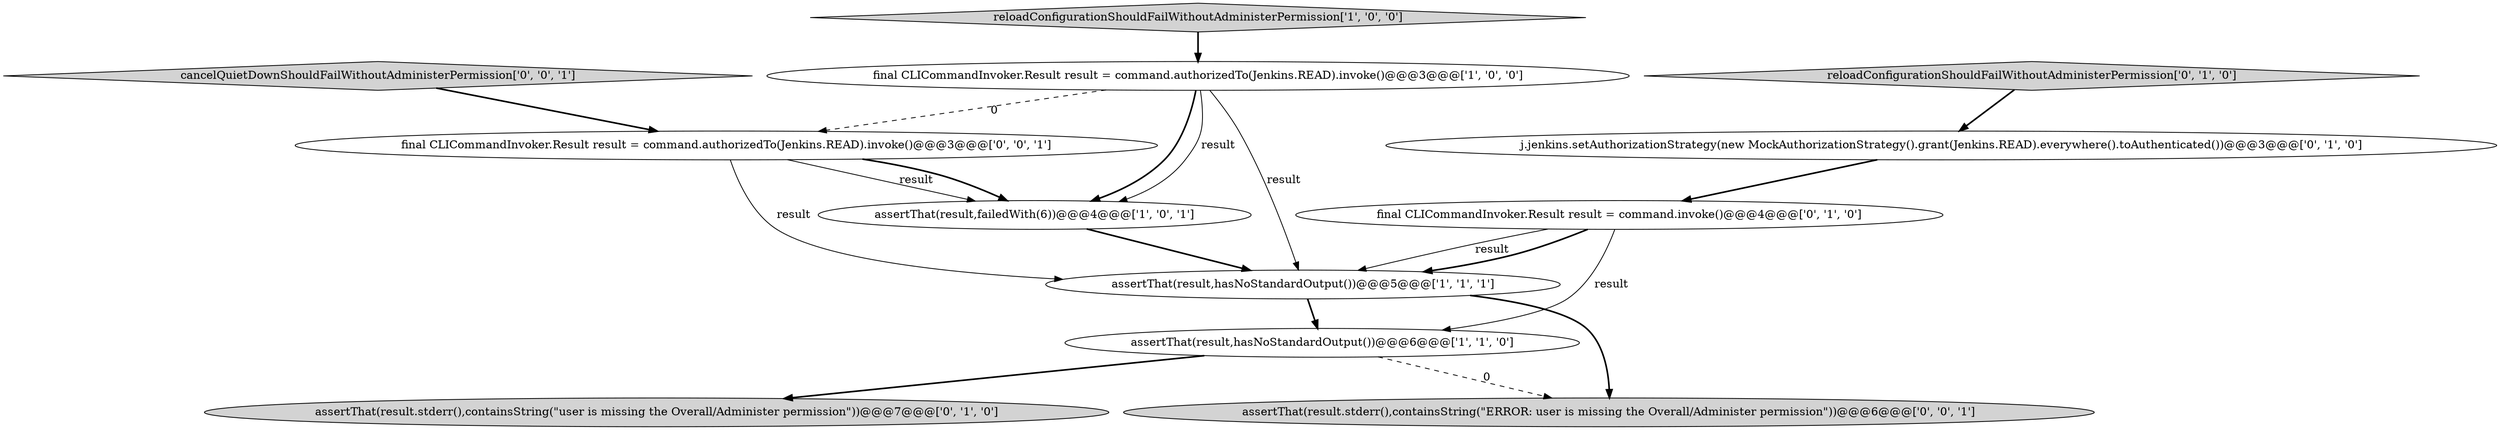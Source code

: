 digraph {
8 [style = filled, label = "assertThat(result.stderr(),containsString(\"user is missing the Overall/Administer permission\"))@@@7@@@['0', '1', '0']", fillcolor = lightgray, shape = ellipse image = "AAA0AAABBB2BBB"];
9 [style = filled, label = "final CLICommandInvoker.Result result = command.authorizedTo(Jenkins.READ).invoke()@@@3@@@['0', '0', '1']", fillcolor = white, shape = ellipse image = "AAA0AAABBB3BBB"];
0 [style = filled, label = "assertThat(result,failedWith(6))@@@4@@@['1', '0', '1']", fillcolor = white, shape = ellipse image = "AAA0AAABBB1BBB"];
11 [style = filled, label = "assertThat(result.stderr(),containsString(\"ERROR: user is missing the Overall/Administer permission\"))@@@6@@@['0', '0', '1']", fillcolor = lightgray, shape = ellipse image = "AAA0AAABBB3BBB"];
2 [style = filled, label = "final CLICommandInvoker.Result result = command.authorizedTo(Jenkins.READ).invoke()@@@3@@@['1', '0', '0']", fillcolor = white, shape = ellipse image = "AAA0AAABBB1BBB"];
3 [style = filled, label = "assertThat(result,hasNoStandardOutput())@@@5@@@['1', '1', '1']", fillcolor = white, shape = ellipse image = "AAA0AAABBB1BBB"];
7 [style = filled, label = "final CLICommandInvoker.Result result = command.invoke()@@@4@@@['0', '1', '0']", fillcolor = white, shape = ellipse image = "AAA1AAABBB2BBB"];
1 [style = filled, label = "reloadConfigurationShouldFailWithoutAdministerPermission['1', '0', '0']", fillcolor = lightgray, shape = diamond image = "AAA0AAABBB1BBB"];
4 [style = filled, label = "assertThat(result,hasNoStandardOutput())@@@6@@@['1', '1', '0']", fillcolor = white, shape = ellipse image = "AAA0AAABBB1BBB"];
10 [style = filled, label = "cancelQuietDownShouldFailWithoutAdministerPermission['0', '0', '1']", fillcolor = lightgray, shape = diamond image = "AAA0AAABBB3BBB"];
6 [style = filled, label = "j.jenkins.setAuthorizationStrategy(new MockAuthorizationStrategy().grant(Jenkins.READ).everywhere().toAuthenticated())@@@3@@@['0', '1', '0']", fillcolor = white, shape = ellipse image = "AAA0AAABBB2BBB"];
5 [style = filled, label = "reloadConfigurationShouldFailWithoutAdministerPermission['0', '1', '0']", fillcolor = lightgray, shape = diamond image = "AAA0AAABBB2BBB"];
7->3 [style = solid, label="result"];
2->0 [style = bold, label=""];
9->0 [style = solid, label="result"];
2->9 [style = dashed, label="0"];
4->11 [style = dashed, label="0"];
9->3 [style = solid, label="result"];
6->7 [style = bold, label=""];
3->11 [style = bold, label=""];
4->8 [style = bold, label=""];
0->3 [style = bold, label=""];
9->0 [style = bold, label=""];
7->4 [style = solid, label="result"];
1->2 [style = bold, label=""];
3->4 [style = bold, label=""];
2->0 [style = solid, label="result"];
7->3 [style = bold, label=""];
5->6 [style = bold, label=""];
10->9 [style = bold, label=""];
2->3 [style = solid, label="result"];
}
